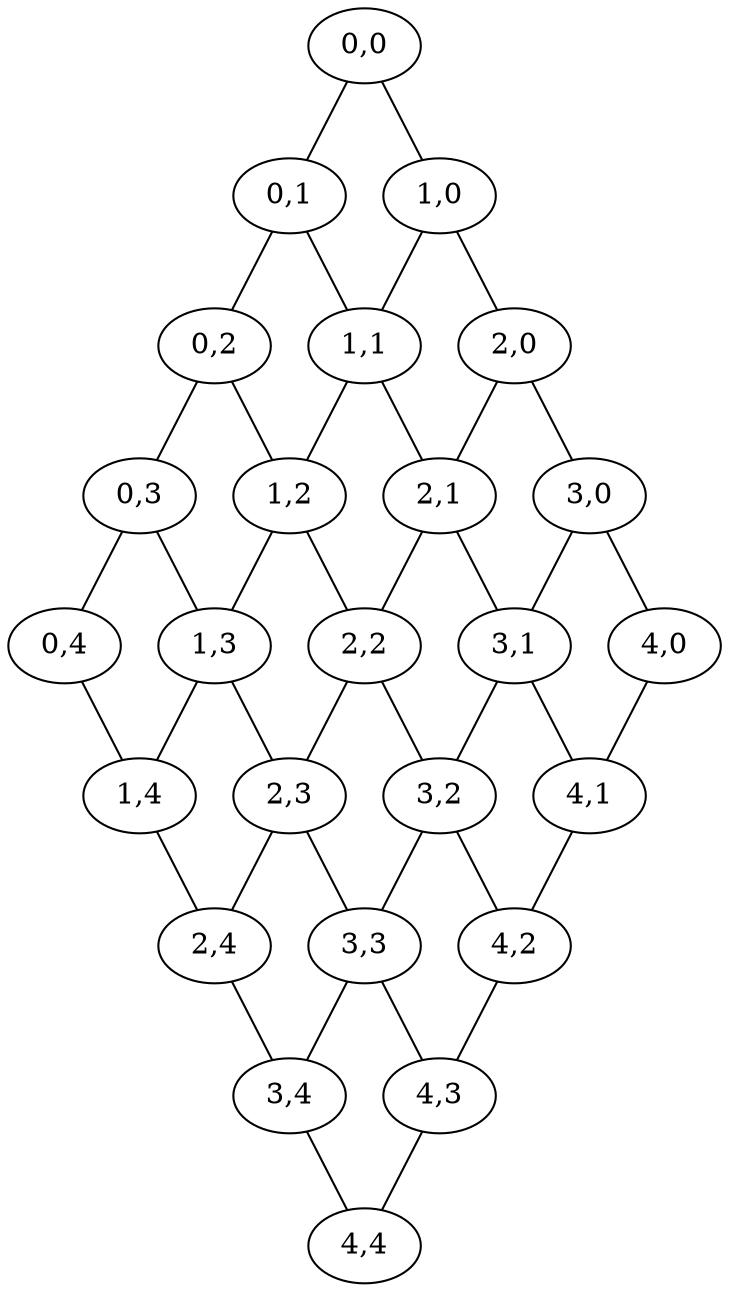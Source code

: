 graph G {
0[label="0,0"]
1[label="0,1"]
2[label="0,2"]
3[label="0,3"]
4[label="0,4"]
5[label="1,0"]
6[label="1,1"]
7[label="1,2"]
8[label="1,3"]
9[label="1,4"]
10[label="2,0"]
11[label="2,1"]
12[label="2,2"]
13[label="2,3"]
14[label="2,4"]
15[label="3,0"]
16[label="3,1"]
17[label="3,2"]
18[label="3,3"]
19[label="3,4"]
20[label="4,0"]
21[label="4,1"]
22[label="4,2"]
23[label="4,3"]
24[label="4,4"]
0 -- 5
0 -- 1
1 -- 6
1 -- 2
2 -- 7
2 -- 3
3 -- 8
3 -- 4
4 -- 9
5 -- 10
5 -- 6
6 -- 11
6 -- 7
7 -- 12
7 -- 8
8 -- 13
8 -- 9
9 -- 14
10 -- 15
10 -- 11
11 -- 16
11 -- 12
12 -- 17
12 -- 13
13 -- 18
13 -- 14
14 -- 19
15 -- 20
15 -- 16
16 -- 21
16 -- 17
17 -- 22
17 -- 18
18 -- 23
18 -- 19
19 -- 24
20 -- 21
21 -- 22
22 -- 23
23 -- 24
}
